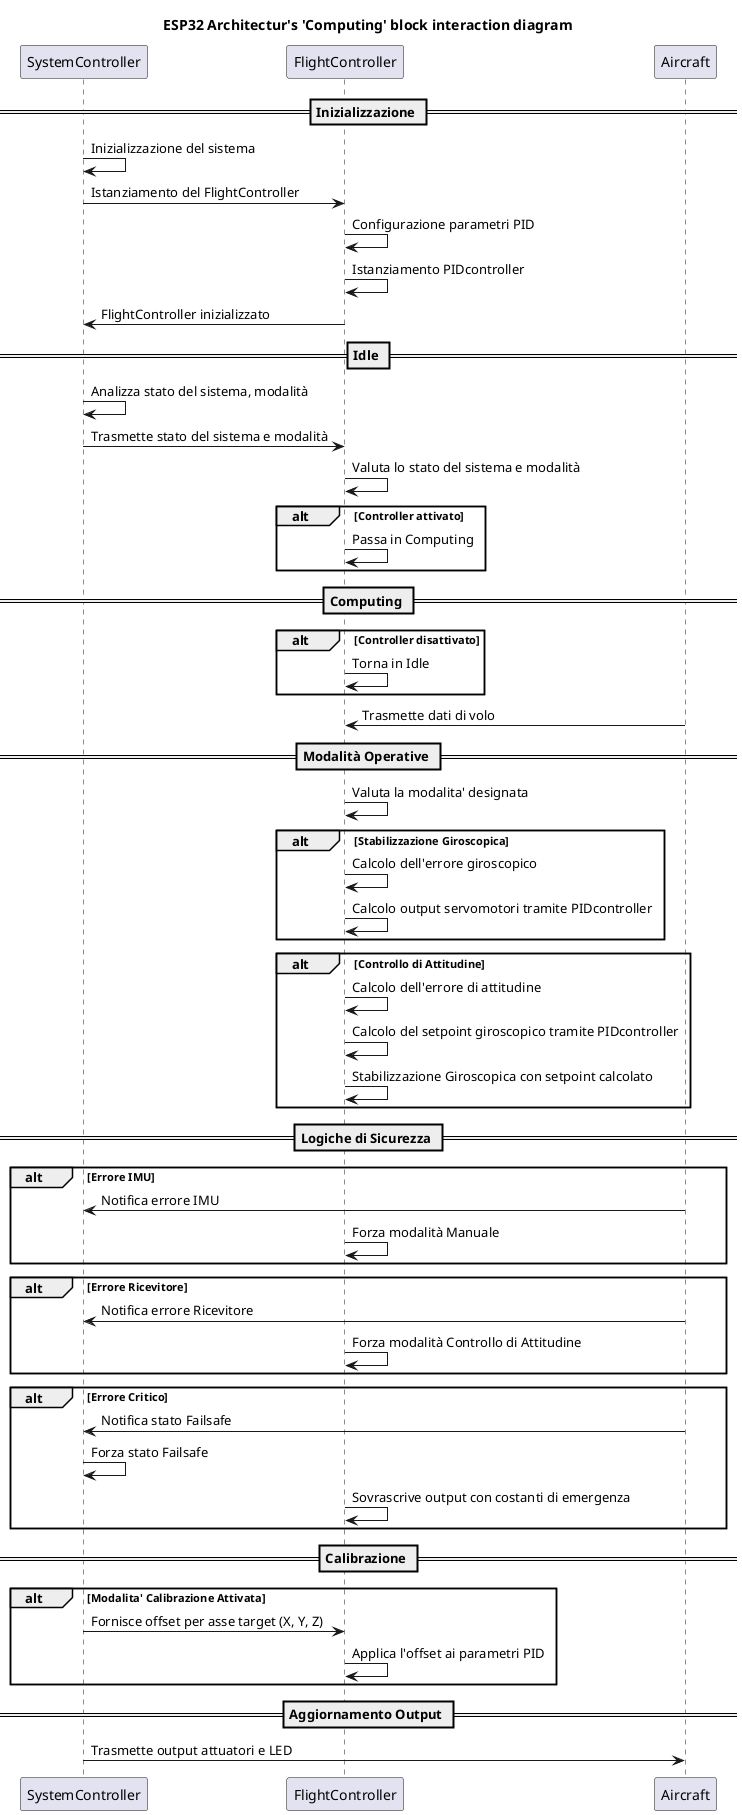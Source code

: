 @startuml esp32_flightcontroller_lifecycle

title ESP32 Architectur's 'Computing' block interaction diagram

participant "SystemController" as SC
participant "FlightController" as FC
participant "Aircraft" as AC

== Inizializzazione ==
SC -> SC : Inizializzazione del sistema
SC -> FC : Istanziamento del FlightController
FC -> FC : Configurazione parametri PID
FC -> FC : Istanziamento PIDcontroller
FC -> SC : FlightController inizializzato

== Idle ==
SC -> SC : Analizza stato del sistema, modalità
SC -> FC : Trasmette stato del sistema e modalità
FC -> FC : Valuta lo stato del sistema e modalità
alt Controller attivato
    FC -> FC : Passa in Computing
end

== Computing ==
alt Controller disattivato
    FC -> FC : Torna in Idle
end

AC -> FC : Trasmette dati di volo

== Modalità Operative ==
FC -> FC : Valuta la modalita' designata
alt Stabilizzazione Giroscopica
    FC -> FC : Calcolo dell'errore giroscopico
    FC -> FC : Calcolo output servomotori tramite PIDcontroller
end

alt Controllo di Attitudine
    FC -> FC : Calcolo dell'errore di attitudine
    FC -> FC : Calcolo del setpoint giroscopico tramite PIDcontroller
    FC -> FC : Stabilizzazione Giroscopica con setpoint calcolato
end

== Logiche di Sicurezza ==
alt Errore IMU
    AC -> SC : Notifica errore IMU
    FC -> FC : Forza modalità Manuale
end

alt Errore Ricevitore
    AC -> SC : Notifica errore Ricevitore
    FC -> FC : Forza modalità Controllo di Attitudine

end

alt Errore Critico
    AC -> SC : Notifica stato Failsafe
    SC -> SC : Forza stato Failsafe
    FC -> FC : Sovrascrive output con costanti di emergenza
end

== Calibrazione ==
alt Modalita' Calibrazione Attivata
    SC -> FC : Fornisce offset per asse target (X, Y, Z)
    FC -> FC : Applica l'offset ai parametri PID
end

== Aggiornamento Output ==
SC -> AC : Trasmette output attuatori e LED

@enduml
